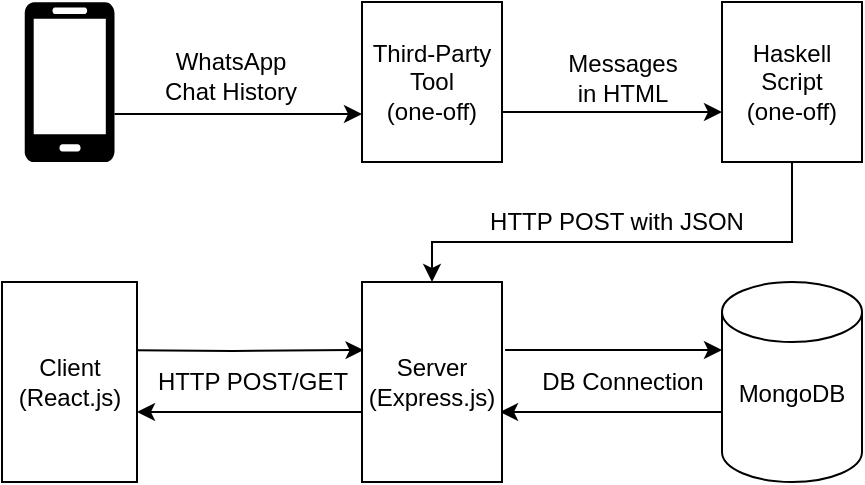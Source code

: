 <mxfile version="15.7.0" type="device"><diagram id="nMoDfV0eFTbx-zpJP5rl" name="Page-1"><mxGraphModel dx="1425" dy="771" grid="1" gridSize="10" guides="1" tooltips="1" connect="1" arrows="1" fold="1" page="1" pageScale="1" pageWidth="827" pageHeight="1169" math="0" shadow="0"><root><mxCell id="0"/><mxCell id="1" parent="0"/><mxCell id="qft1Fuj317t9Ut7FDpJ4-13" style="edgeStyle=orthogonalEdgeStyle;rounded=0;orthogonalLoop=1;jettySize=auto;html=1;exitX=1;exitY=0.5;exitDx=0;exitDy=0;exitPerimeter=0;entryX=0;entryY=0.5;entryDx=0;entryDy=0;startArrow=none;startFill=0;endArrow=classic;endFill=1;" edge="1" parent="1"><mxGeometry relative="1" as="geometry"><mxPoint x="316.25" y="176" as="sourcePoint"/><mxPoint x="440" y="176" as="targetPoint"/></mxGeometry></mxCell><mxCell id="qft1Fuj317t9Ut7FDpJ4-1" value="" style="verticalLabelPosition=bottom;html=1;verticalAlign=top;align=center;strokeColor=none;fillColor=#000000;shape=mxgraph.azure.mobile;pointerEvents=1;" vertex="1" parent="1"><mxGeometry x="271.25" y="120" width="45" height="80" as="geometry"/></mxCell><mxCell id="qft1Fuj317t9Ut7FDpJ4-2" value="&lt;p style=&quot;line-height: 1.2&quot;&gt;MongoDB&lt;br&gt;&lt;br&gt;&lt;/p&gt;" style="shape=cylinder3;whiteSpace=wrap;html=1;boundedLbl=1;backgroundOutline=1;size=15;fillColor=#FFFFFF;" vertex="1" parent="1"><mxGeometry x="620" y="260" width="70" height="100" as="geometry"/></mxCell><mxCell id="qft1Fuj317t9Ut7FDpJ4-5" style="edgeStyle=orthogonalEdgeStyle;rounded=0;orthogonalLoop=1;jettySize=auto;html=1;exitX=1.022;exitY=0.34;exitDx=0;exitDy=0;exitPerimeter=0;" edge="1" parent="1" source="qft1Fuj317t9Ut7FDpJ4-3"><mxGeometry relative="1" as="geometry"><mxPoint x="620" y="294" as="targetPoint"/></mxGeometry></mxCell><mxCell id="qft1Fuj317t9Ut7FDpJ4-6" style="edgeStyle=orthogonalEdgeStyle;rounded=0;orthogonalLoop=1;jettySize=auto;html=1;exitX=0.986;exitY=0.65;exitDx=0;exitDy=0;exitPerimeter=0;startArrow=classic;startFill=1;endArrow=none;endFill=0;" edge="1" parent="1" source="qft1Fuj317t9Ut7FDpJ4-3"><mxGeometry relative="1" as="geometry"><mxPoint x="520.77" y="325" as="sourcePoint"/><mxPoint x="620" y="325" as="targetPoint"/></mxGeometry></mxCell><mxCell id="qft1Fuj317t9Ut7FDpJ4-8" style="edgeStyle=orthogonalEdgeStyle;rounded=0;orthogonalLoop=1;jettySize=auto;html=1;exitX=0.011;exitY=0.65;exitDx=0;exitDy=0;entryX=1;entryY=0.65;entryDx=0;entryDy=0;exitPerimeter=0;entryPerimeter=0;" edge="1" parent="1" source="qft1Fuj317t9Ut7FDpJ4-3" target="qft1Fuj317t9Ut7FDpJ4-4"><mxGeometry relative="1" as="geometry"/></mxCell><mxCell id="qft1Fuj317t9Ut7FDpJ4-3" value="Server&lt;br&gt;(Express.js)" style="rounded=0;whiteSpace=wrap;html=1;fillColor=#FFFFFF;" vertex="1" parent="1"><mxGeometry x="440" y="260" width="70" height="100" as="geometry"/></mxCell><mxCell id="qft1Fuj317t9Ut7FDpJ4-7" style="edgeStyle=orthogonalEdgeStyle;rounded=0;orthogonalLoop=1;jettySize=auto;html=1;entryX=0.011;entryY=0.34;entryDx=0;entryDy=0;entryPerimeter=0;" edge="1" parent="1" target="qft1Fuj317t9Ut7FDpJ4-3"><mxGeometry relative="1" as="geometry"><mxPoint x="310" y="294" as="sourcePoint"/></mxGeometry></mxCell><mxCell id="qft1Fuj317t9Ut7FDpJ4-4" value="Client&lt;br&gt;(React.js)" style="rounded=0;whiteSpace=wrap;html=1;fillColor=#FFFFFF;" vertex="1" parent="1"><mxGeometry x="260" y="260" width="67.5" height="100" as="geometry"/></mxCell><mxCell id="qft1Fuj317t9Ut7FDpJ4-16" style="edgeStyle=orthogonalEdgeStyle;rounded=0;orthogonalLoop=1;jettySize=auto;html=1;exitX=0.5;exitY=1;exitDx=0;exitDy=0;startArrow=none;startFill=0;endArrow=classic;endFill=1;" edge="1" parent="1"><mxGeometry relative="1" as="geometry"><mxPoint x="655" y="200" as="sourcePoint"/><mxPoint x="475" y="260" as="targetPoint"/><Array as="points"><mxPoint x="655" y="240"/><mxPoint x="475" y="240"/></Array></mxGeometry></mxCell><mxCell id="qft1Fuj317t9Ut7FDpJ4-10" value="Haskell Script&lt;br&gt;(one-off)" style="rounded=0;whiteSpace=wrap;html=1;fillColor=#FFFFFF;" vertex="1" parent="1"><mxGeometry x="620" y="120" width="70" height="80" as="geometry"/></mxCell><mxCell id="qft1Fuj317t9Ut7FDpJ4-11" value="WhatsApp&lt;br&gt;Chat History" style="text;html=1;resizable=0;autosize=1;align=center;verticalAlign=middle;points=[];fillColor=none;strokeColor=none;rounded=0;" vertex="1" parent="1"><mxGeometry x="334" y="142" width="80" height="30" as="geometry"/></mxCell><mxCell id="qft1Fuj317t9Ut7FDpJ4-14" style="edgeStyle=orthogonalEdgeStyle;rounded=0;orthogonalLoop=1;jettySize=auto;html=1;exitX=1;exitY=0.5;exitDx=0;exitDy=0;entryX=0;entryY=0.5;entryDx=0;entryDy=0;startArrow=none;startFill=0;endArrow=classic;endFill=1;" edge="1" parent="1"><mxGeometry relative="1" as="geometry"><mxPoint x="510" y="175" as="sourcePoint"/><mxPoint x="620" y="175" as="targetPoint"/></mxGeometry></mxCell><mxCell id="qft1Fuj317t9Ut7FDpJ4-12" value="Third-Party&lt;br&gt;Tool&lt;br&gt;(one-off)" style="rounded=0;whiteSpace=wrap;html=1;fillColor=#FFFFFF;" vertex="1" parent="1"><mxGeometry x="440" y="120" width="70" height="80" as="geometry"/></mxCell><mxCell id="qft1Fuj317t9Ut7FDpJ4-15" value="Messages&lt;br&gt;in HTML" style="text;html=1;resizable=0;autosize=1;align=center;verticalAlign=middle;points=[];fillColor=none;strokeColor=none;rounded=0;" vertex="1" parent="1"><mxGeometry x="535" y="143" width="70" height="30" as="geometry"/></mxCell><mxCell id="qft1Fuj317t9Ut7FDpJ4-17" value="HTTP POST with JSON" style="text;html=1;resizable=0;autosize=1;align=center;verticalAlign=middle;points=[];fillColor=none;strokeColor=none;rounded=0;" vertex="1" parent="1"><mxGeometry x="497" y="220" width="140" height="20" as="geometry"/></mxCell><mxCell id="qft1Fuj317t9Ut7FDpJ4-19" value="HTTP POST/GET" style="text;html=1;resizable=0;autosize=1;align=center;verticalAlign=middle;points=[];fillColor=none;strokeColor=none;rounded=0;" vertex="1" parent="1"><mxGeometry x="330" y="300" width="110" height="20" as="geometry"/></mxCell><mxCell id="qft1Fuj317t9Ut7FDpJ4-20" value="DB Connection" style="text;html=1;resizable=0;autosize=1;align=center;verticalAlign=middle;points=[];fillColor=none;strokeColor=none;rounded=0;" vertex="1" parent="1"><mxGeometry x="520" y="300" width="100" height="20" as="geometry"/></mxCell></root></mxGraphModel></diagram></mxfile>